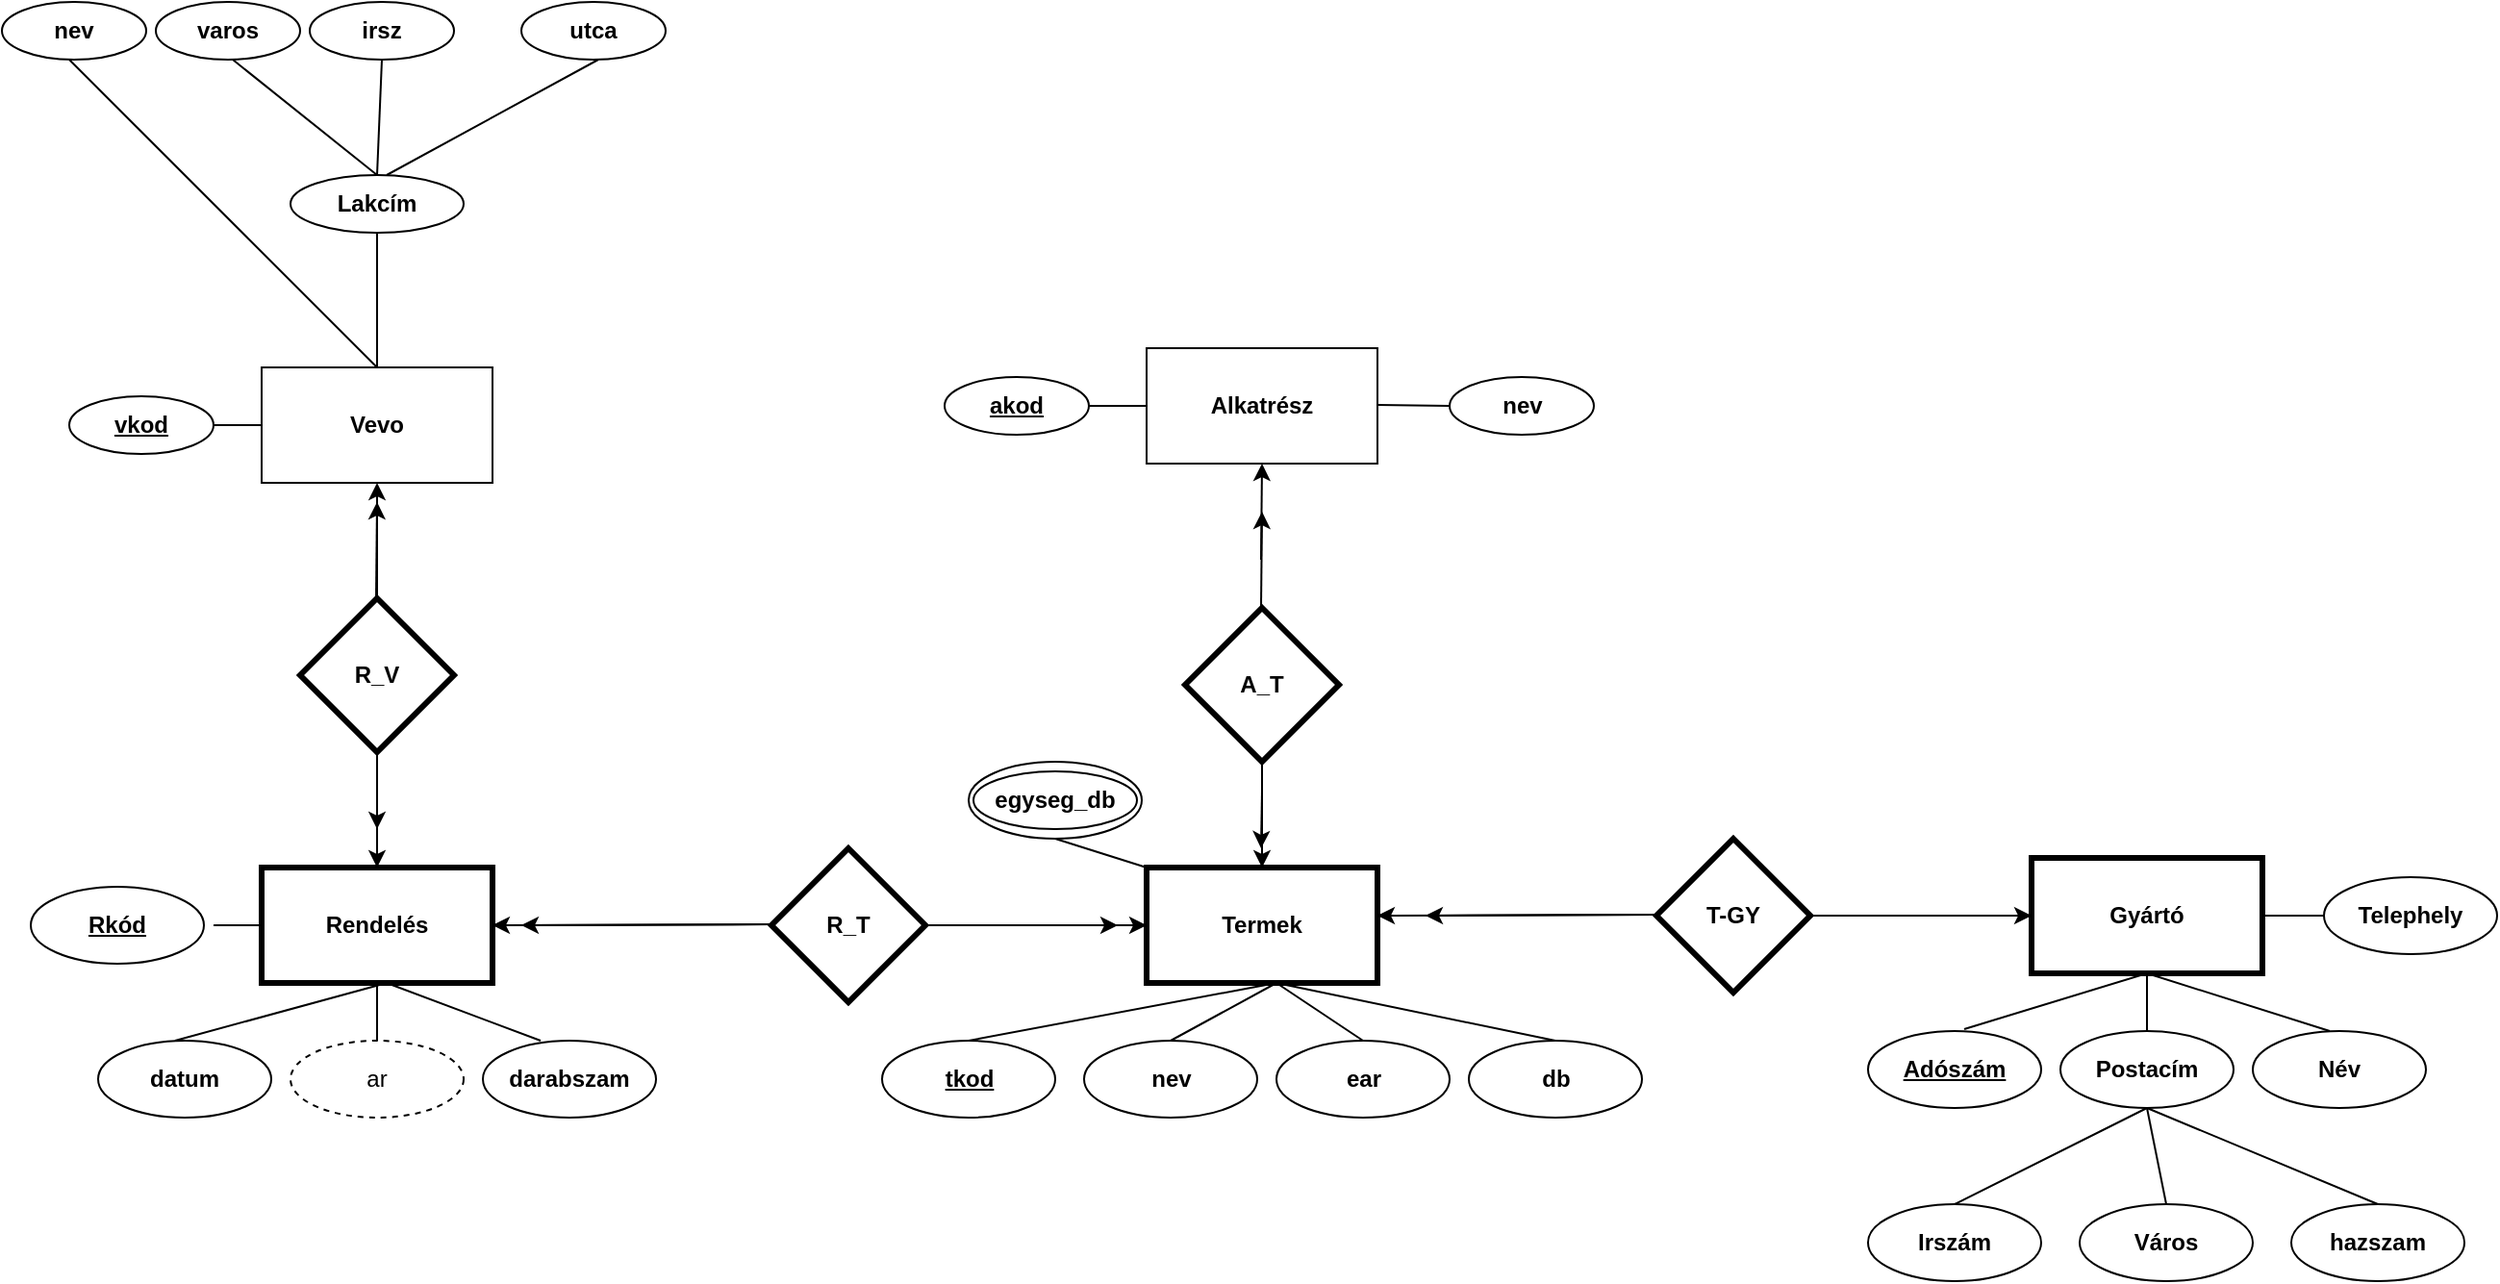 <mxfile version="26.1.0">
  <diagram name="1 oldal" id="6HJYkfweH2awvkiNCbvp">
    <mxGraphModel dx="1861" dy="1615" grid="1" gridSize="10" guides="1" tooltips="1" connect="1" arrows="1" fold="1" page="1" pageScale="1" pageWidth="827" pageHeight="1169" math="0" shadow="0">
      <root>
        <mxCell id="0" />
        <mxCell id="1" parent="0" />
        <mxCell id="C64Jrk6upL9wqdpvDmy1-1" value="&lt;b&gt;Rendelés&lt;/b&gt;" style="rounded=0;whiteSpace=wrap;strokeWidth=3;html=1;" parent="1" vertex="1">
          <mxGeometry x="125" y="190" width="120" height="60" as="geometry" />
        </mxCell>
        <mxCell id="C64Jrk6upL9wqdpvDmy1-3" value="&lt;b&gt;Termek&lt;/b&gt;" style="rounded=0;whiteSpace=wrap;strokeWidth=3;html=1;" parent="1" vertex="1">
          <mxGeometry x="585" y="190" width="120" height="60" as="geometry" />
        </mxCell>
        <mxCell id="C64Jrk6upL9wqdpvDmy1-4" value="&lt;b style=&quot;&quot;&gt;datum&lt;/b&gt;" style="ellipse;whiteSpace=wrap;html=1;" parent="1" vertex="1">
          <mxGeometry x="40" y="280" width="90" height="40" as="geometry" />
        </mxCell>
        <mxCell id="C64Jrk6upL9wqdpvDmy1-5" value="ar" style="ellipse;whiteSpace=wrap;html=1;dashed=1;" parent="1" vertex="1">
          <mxGeometry x="140" y="280" width="90" height="40" as="geometry" />
        </mxCell>
        <mxCell id="C64Jrk6upL9wqdpvDmy1-6" value="&lt;b&gt;darabszam&lt;/b&gt;" style="ellipse;whiteSpace=wrap;html=1;" parent="1" vertex="1">
          <mxGeometry x="240" y="280" width="90" height="40" as="geometry" />
        </mxCell>
        <mxCell id="C64Jrk6upL9wqdpvDmy1-7" value="" style="endArrow=none;html=1;rounded=0;" parent="1" edge="1">
          <mxGeometry width="50" height="50" relative="1" as="geometry">
            <mxPoint x="80" y="280" as="sourcePoint" />
            <mxPoint x="190" y="250" as="targetPoint" />
          </mxGeometry>
        </mxCell>
        <mxCell id="C64Jrk6upL9wqdpvDmy1-8" value="" style="endArrow=none;html=1;rounded=0;exitX=0.5;exitY=0;exitDx=0;exitDy=0;" parent="1" edge="1">
          <mxGeometry width="50" height="50" relative="1" as="geometry">
            <mxPoint x="270" y="280" as="sourcePoint" />
            <mxPoint x="190" y="250" as="targetPoint" />
          </mxGeometry>
        </mxCell>
        <mxCell id="C64Jrk6upL9wqdpvDmy1-9" value="" style="endArrow=none;html=1;rounded=0;entryX=0.5;entryY=1;entryDx=0;entryDy=0;exitX=0.5;exitY=0;exitDx=0;exitDy=0;" parent="1" source="C64Jrk6upL9wqdpvDmy1-5" target="C64Jrk6upL9wqdpvDmy1-1" edge="1">
          <mxGeometry width="50" height="50" relative="1" as="geometry">
            <mxPoint x="162.5" y="280" as="sourcePoint" />
            <mxPoint x="207.5" y="240" as="targetPoint" />
          </mxGeometry>
        </mxCell>
        <mxCell id="SZVWSAwwZCRuz0jDByGa-1" value="" style="endArrow=classic;html=1;rounded=0;entryX=0;entryY=0.5;entryDx=0;entryDy=0;" parent="1" target="C64Jrk6upL9wqdpvDmy1-3" edge="1">
          <mxGeometry width="50" height="50" relative="1" as="geometry">
            <mxPoint x="470" y="220" as="sourcePoint" />
            <mxPoint x="520" y="170" as="targetPoint" />
          </mxGeometry>
        </mxCell>
        <mxCell id="SZVWSAwwZCRuz0jDByGa-2" value="" style="endArrow=classic;html=1;rounded=0;" parent="1" edge="1">
          <mxGeometry width="50" height="50" relative="1" as="geometry">
            <mxPoint x="390" y="219.5" as="sourcePoint" />
            <mxPoint x="260" y="220" as="targetPoint" />
          </mxGeometry>
        </mxCell>
        <mxCell id="SZVWSAwwZCRuz0jDByGa-3" value="" style="endArrow=classic;html=1;rounded=0;entryX=1;entryY=0.5;entryDx=0;entryDy=0;" parent="1" target="C64Jrk6upL9wqdpvDmy1-1" edge="1">
          <mxGeometry width="50" height="50" relative="1" as="geometry">
            <mxPoint x="390" y="219.5" as="sourcePoint" />
            <mxPoint x="250" y="210" as="targetPoint" />
          </mxGeometry>
        </mxCell>
        <mxCell id="SZVWSAwwZCRuz0jDByGa-6" value="&lt;b&gt;R_T&lt;/b&gt;" style="shape=rhombus;whiteSpace=wrap;html=1;strokeWidth=3;" parent="1" vertex="1">
          <mxGeometry x="390" y="180" width="80" height="80" as="geometry" />
        </mxCell>
        <mxCell id="55Ll8s9f8AJblrSIZAg2-5" value="&lt;u&gt;&lt;b&gt;Rkód&lt;/b&gt;&lt;/u&gt;" style="ellipse;whiteSpace=wrap;html=1;" parent="1" vertex="1">
          <mxGeometry x="5" y="200" width="90" height="40" as="geometry" />
        </mxCell>
        <mxCell id="55Ll8s9f8AJblrSIZAg2-6" value="&lt;b&gt;R_V&lt;/b&gt;" style="shape=rhombus;whiteSpace=wrap;html=1;strokeWidth=3;" parent="1" vertex="1">
          <mxGeometry x="145" y="50" width="80" height="80" as="geometry" />
        </mxCell>
        <mxCell id="55Ll8s9f8AJblrSIZAg2-7" value="" style="endArrow=classic;html=1;rounded=0;exitX=0.5;exitY=1;exitDx=0;exitDy=0;entryX=0.5;entryY=0;entryDx=0;entryDy=0;" parent="1" source="55Ll8s9f8AJblrSIZAg2-6" target="C64Jrk6upL9wqdpvDmy1-1" edge="1">
          <mxGeometry width="50" height="50" relative="1" as="geometry">
            <mxPoint x="184.5" y="95" as="sourcePoint" />
            <mxPoint x="180" y="180" as="targetPoint" />
          </mxGeometry>
        </mxCell>
        <mxCell id="55Ll8s9f8AJblrSIZAg2-8" value="" style="endArrow=classic;html=1;rounded=0;exitX=0.5;exitY=1;exitDx=0;exitDy=0;" parent="1" source="55Ll8s9f8AJblrSIZAg2-6" edge="1">
          <mxGeometry width="50" height="50" relative="1" as="geometry">
            <mxPoint x="185" y="140" as="sourcePoint" />
            <mxPoint x="185" y="170" as="targetPoint" />
          </mxGeometry>
        </mxCell>
        <mxCell id="55Ll8s9f8AJblrSIZAg2-9" value="" style="endArrow=none;html=1;rounded=0;entryX=0;entryY=0.5;entryDx=0;entryDy=0;" parent="1" target="C64Jrk6upL9wqdpvDmy1-1" edge="1">
          <mxGeometry width="50" height="50" relative="1" as="geometry">
            <mxPoint x="100" y="220" as="sourcePoint" />
            <mxPoint x="150" y="170" as="targetPoint" />
          </mxGeometry>
        </mxCell>
        <mxCell id="55Ll8s9f8AJblrSIZAg2-11" value="&lt;b&gt;Vevo&lt;/b&gt;" style="rounded=0;whiteSpace=wrap;html=1;" parent="1" vertex="1">
          <mxGeometry x="125" y="-70" width="120" height="60" as="geometry" />
        </mxCell>
        <mxCell id="55Ll8s9f8AJblrSIZAg2-12" value="&lt;u&gt;&lt;b&gt;vkod&lt;/b&gt;&lt;/u&gt;" style="ellipse;whiteSpace=wrap;html=1;" parent="1" vertex="1">
          <mxGeometry x="25" y="-55" width="75" height="30" as="geometry" />
        </mxCell>
        <mxCell id="55Ll8s9f8AJblrSIZAg2-14" value="" style="endArrow=none;html=1;rounded=0;entryX=0;entryY=0.5;entryDx=0;entryDy=0;" parent="1" target="55Ll8s9f8AJblrSIZAg2-11" edge="1">
          <mxGeometry width="50" height="50" relative="1" as="geometry">
            <mxPoint x="100" y="-40" as="sourcePoint" />
            <mxPoint x="150" y="-90" as="targetPoint" />
          </mxGeometry>
        </mxCell>
        <mxCell id="55Ll8s9f8AJblrSIZAg2-16" value="" style="endArrow=classic;html=1;rounded=0;entryX=0.5;entryY=1;entryDx=0;entryDy=0;exitX=0.5;exitY=0;exitDx=0;exitDy=0;" parent="1" source="55Ll8s9f8AJblrSIZAg2-6" target="55Ll8s9f8AJblrSIZAg2-11" edge="1">
          <mxGeometry width="50" height="50" relative="1" as="geometry">
            <mxPoint x="180" y="50" as="sourcePoint" />
            <mxPoint x="230" as="targetPoint" />
          </mxGeometry>
        </mxCell>
        <mxCell id="55Ll8s9f8AJblrSIZAg2-18" value="" style="endArrow=classic;html=1;rounded=0;exitX=0.5;exitY=0;exitDx=0;exitDy=0;" parent="1" edge="1">
          <mxGeometry width="50" height="50" relative="1" as="geometry">
            <mxPoint x="184.5" y="50" as="sourcePoint" />
            <mxPoint x="185" as="targetPoint" />
          </mxGeometry>
        </mxCell>
        <mxCell id="55Ll8s9f8AJblrSIZAg2-22" value="&lt;b style=&quot;&quot;&gt;varos&lt;/b&gt;" style="ellipse;whiteSpace=wrap;html=1;" parent="1" vertex="1">
          <mxGeometry x="70" y="-260" width="75" height="30" as="geometry" />
        </mxCell>
        <mxCell id="55Ll8s9f8AJblrSIZAg2-23" value="&lt;b style=&quot;&quot;&gt;Lakcím&lt;/b&gt;" style="ellipse;whiteSpace=wrap;html=1;" parent="1" vertex="1">
          <mxGeometry x="140" y="-170" width="90" height="30" as="geometry" />
        </mxCell>
        <mxCell id="55Ll8s9f8AJblrSIZAg2-24" value="&lt;b style=&quot;&quot;&gt;utca&lt;/b&gt;" style="ellipse;whiteSpace=wrap;html=1;" parent="1" vertex="1">
          <mxGeometry x="260" y="-260" width="75" height="30" as="geometry" />
        </mxCell>
        <mxCell id="55Ll8s9f8AJblrSIZAg2-25" value="&lt;b style=&quot;&quot;&gt;irsz&lt;/b&gt;" style="ellipse;whiteSpace=wrap;html=1;" parent="1" vertex="1">
          <mxGeometry x="150" y="-260" width="75" height="30" as="geometry" />
        </mxCell>
        <mxCell id="55Ll8s9f8AJblrSIZAg2-27" value="&lt;b&gt;nev&lt;/b&gt;" style="ellipse;whiteSpace=wrap;html=1;" parent="1" vertex="1">
          <mxGeometry x="-10" y="-260" width="75" height="30" as="geometry" />
        </mxCell>
        <mxCell id="55Ll8s9f8AJblrSIZAg2-28" value="" style="endArrow=none;html=1;rounded=0;entryX=0.5;entryY=1;entryDx=0;entryDy=0;exitX=0.5;exitY=0;exitDx=0;exitDy=0;" parent="1" source="55Ll8s9f8AJblrSIZAg2-23" edge="1">
          <mxGeometry width="50" height="50" relative="1" as="geometry">
            <mxPoint x="122.5" y="-170" as="sourcePoint" />
            <mxPoint x="110" y="-230" as="targetPoint" />
          </mxGeometry>
        </mxCell>
        <mxCell id="55Ll8s9f8AJblrSIZAg2-29" value="" style="endArrow=none;html=1;rounded=0;" parent="1" edge="1">
          <mxGeometry width="50" height="50" relative="1" as="geometry">
            <mxPoint x="190" y="-170" as="sourcePoint" />
            <mxPoint x="300" y="-230" as="targetPoint" />
          </mxGeometry>
        </mxCell>
        <mxCell id="55Ll8s9f8AJblrSIZAg2-30" value="" style="endArrow=none;html=1;rounded=0;entryX=0.5;entryY=1;entryDx=0;entryDy=0;exitX=0.5;exitY=0;exitDx=0;exitDy=0;" parent="1" source="55Ll8s9f8AJblrSIZAg2-23" target="55Ll8s9f8AJblrSIZAg2-25" edge="1">
          <mxGeometry width="50" height="50" relative="1" as="geometry">
            <mxPoint x="180" y="-170" as="sourcePoint" />
            <mxPoint x="278" y="-230" as="targetPoint" />
          </mxGeometry>
        </mxCell>
        <mxCell id="55Ll8s9f8AJblrSIZAg2-31" value="" style="endArrow=none;html=1;rounded=0;entryX=0.5;entryY=1;entryDx=0;entryDy=0;exitX=0.5;exitY=0;exitDx=0;exitDy=0;" parent="1" source="55Ll8s9f8AJblrSIZAg2-11" target="55Ll8s9f8AJblrSIZAg2-23" edge="1">
          <mxGeometry width="50" height="50" relative="1" as="geometry">
            <mxPoint x="180" y="-70" as="sourcePoint" />
            <mxPoint x="230" y="-120" as="targetPoint" />
          </mxGeometry>
        </mxCell>
        <mxCell id="55Ll8s9f8AJblrSIZAg2-32" value="" style="endArrow=none;html=1;rounded=0;entryX=0.5;entryY=1;entryDx=0;entryDy=0;exitX=0.5;exitY=0;exitDx=0;exitDy=0;" parent="1" source="55Ll8s9f8AJblrSIZAg2-11" edge="1">
          <mxGeometry width="50" height="50" relative="1" as="geometry">
            <mxPoint x="180" y="-80" as="sourcePoint" />
            <mxPoint x="25" y="-230" as="targetPoint" />
          </mxGeometry>
        </mxCell>
        <mxCell id="55Ll8s9f8AJblrSIZAg2-33" value="" style="endArrow=classic;html=1;rounded=0;" parent="1" edge="1">
          <mxGeometry width="50" height="50" relative="1" as="geometry">
            <mxPoint x="470" y="220" as="sourcePoint" />
            <mxPoint x="570" y="220" as="targetPoint" />
          </mxGeometry>
        </mxCell>
        <mxCell id="55Ll8s9f8AJblrSIZAg2-34" value="&lt;b style=&quot;&quot;&gt;&lt;u&gt;tkod&lt;/u&gt;&lt;/b&gt;" style="ellipse;whiteSpace=wrap;html=1;" parent="1" vertex="1">
          <mxGeometry x="447.5" y="280" width="90" height="40" as="geometry" />
        </mxCell>
        <mxCell id="55Ll8s9f8AJblrSIZAg2-35" value="&lt;b&gt;nev&lt;/b&gt;" style="ellipse;whiteSpace=wrap;html=1;" parent="1" vertex="1">
          <mxGeometry x="552.5" y="280" width="90" height="40" as="geometry" />
        </mxCell>
        <mxCell id="55Ll8s9f8AJblrSIZAg2-36" value="&lt;b&gt;ear&lt;/b&gt;" style="ellipse;whiteSpace=wrap;html=1;" parent="1" vertex="1">
          <mxGeometry x="652.5" y="280" width="90" height="40" as="geometry" />
        </mxCell>
        <mxCell id="55Ll8s9f8AJblrSIZAg2-37" value="&lt;b&gt;db&lt;/b&gt;" style="ellipse;whiteSpace=wrap;html=1;" parent="1" vertex="1">
          <mxGeometry x="752.5" y="280" width="90" height="40" as="geometry" />
        </mxCell>
        <mxCell id="55Ll8s9f8AJblrSIZAg2-38" value="" style="endArrow=none;html=1;rounded=0;exitX=0.5;exitY=0;exitDx=0;exitDy=0;" parent="1" source="55Ll8s9f8AJblrSIZAg2-37" edge="1">
          <mxGeometry width="50" height="50" relative="1" as="geometry">
            <mxPoint x="732.5" y="280" as="sourcePoint" />
            <mxPoint x="652.5" y="250" as="targetPoint" />
          </mxGeometry>
        </mxCell>
        <mxCell id="55Ll8s9f8AJblrSIZAg2-39" value="" style="endArrow=none;html=1;rounded=0;exitX=0.5;exitY=0;exitDx=0;exitDy=0;" parent="1" source="55Ll8s9f8AJblrSIZAg2-34" edge="1">
          <mxGeometry width="50" height="50" relative="1" as="geometry">
            <mxPoint x="732.5" y="280" as="sourcePoint" />
            <mxPoint x="652.5" y="250" as="targetPoint" />
          </mxGeometry>
        </mxCell>
        <mxCell id="55Ll8s9f8AJblrSIZAg2-40" value="" style="endArrow=none;html=1;rounded=0;exitX=0.5;exitY=0;exitDx=0;exitDy=0;" parent="1" source="55Ll8s9f8AJblrSIZAg2-35" edge="1">
          <mxGeometry width="50" height="50" relative="1" as="geometry">
            <mxPoint x="732.5" y="280" as="sourcePoint" />
            <mxPoint x="652.5" y="250" as="targetPoint" />
          </mxGeometry>
        </mxCell>
        <mxCell id="55Ll8s9f8AJblrSIZAg2-41" value="" style="endArrow=none;html=1;rounded=0;exitX=0.5;exitY=0;exitDx=0;exitDy=0;" parent="1" source="55Ll8s9f8AJblrSIZAg2-36" edge="1">
          <mxGeometry width="50" height="50" relative="1" as="geometry">
            <mxPoint x="732.5" y="280" as="sourcePoint" />
            <mxPoint x="652.5" y="250" as="targetPoint" />
          </mxGeometry>
        </mxCell>
        <mxCell id="55Ll8s9f8AJblrSIZAg2-42" value="&lt;b style=&quot;&quot;&gt;&lt;u&gt;tkod&lt;/u&gt;&lt;/b&gt;" style="ellipse;whiteSpace=wrap;html=1;" parent="1" vertex="1">
          <mxGeometry x="492.5" y="135" width="90" height="40" as="geometry" />
        </mxCell>
        <mxCell id="55Ll8s9f8AJblrSIZAg2-43" value="&lt;b&gt;egyseg_db&lt;/b&gt;" style="ellipse;whiteSpace=wrap;html=1;" parent="1" vertex="1">
          <mxGeometry x="495" y="140" width="85" height="30" as="geometry" />
        </mxCell>
        <mxCell id="55Ll8s9f8AJblrSIZAg2-44" value="" style="endArrow=none;html=1;rounded=0;exitX=0.5;exitY=1;exitDx=0;exitDy=0;entryX=0;entryY=0;entryDx=0;entryDy=0;" parent="1" source="55Ll8s9f8AJblrSIZAg2-42" target="C64Jrk6upL9wqdpvDmy1-3" edge="1">
          <mxGeometry width="50" height="50" relative="1" as="geometry">
            <mxPoint x="570.25" y="170" as="sourcePoint" />
            <mxPoint x="624.75" y="140" as="targetPoint" />
          </mxGeometry>
        </mxCell>
        <mxCell id="55Ll8s9f8AJblrSIZAg2-45" value="&lt;b&gt;A_T&lt;/b&gt;" style="shape=rhombus;whiteSpace=wrap;html=1;strokeWidth=3;" parent="1" vertex="1">
          <mxGeometry x="605" y="55" width="80" height="80" as="geometry" />
        </mxCell>
        <mxCell id="55Ll8s9f8AJblrSIZAg2-46" value="" style="endArrow=classic;html=1;rounded=0;exitX=0.5;exitY=1;exitDx=0;exitDy=0;" parent="1" source="55Ll8s9f8AJblrSIZAg2-45" edge="1">
          <mxGeometry width="50" height="50" relative="1" as="geometry">
            <mxPoint x="645" y="160" as="sourcePoint" />
            <mxPoint x="645" y="190" as="targetPoint" />
          </mxGeometry>
        </mxCell>
        <mxCell id="55Ll8s9f8AJblrSIZAg2-47" value="" style="endArrow=classic;html=1;rounded=0;exitX=0.5;exitY=0;exitDx=0;exitDy=0;" parent="1" edge="1">
          <mxGeometry width="50" height="50" relative="1" as="geometry">
            <mxPoint x="644.5" y="55" as="sourcePoint" />
            <mxPoint x="645" y="5" as="targetPoint" />
          </mxGeometry>
        </mxCell>
        <mxCell id="55Ll8s9f8AJblrSIZAg2-48" value="" style="endArrow=classic;html=1;rounded=0;exitX=0.5;exitY=0;exitDx=0;exitDy=0;" parent="1" edge="1">
          <mxGeometry width="50" height="50" relative="1" as="geometry">
            <mxPoint x="644.5" y="30" as="sourcePoint" />
            <mxPoint x="645" y="-20" as="targetPoint" />
          </mxGeometry>
        </mxCell>
        <mxCell id="55Ll8s9f8AJblrSIZAg2-49" value="" style="endArrow=classic;html=1;rounded=0;" parent="1" edge="1">
          <mxGeometry width="50" height="50" relative="1" as="geometry">
            <mxPoint x="645" y="150" as="sourcePoint" />
            <mxPoint x="644.5" y="180" as="targetPoint" />
          </mxGeometry>
        </mxCell>
        <mxCell id="55Ll8s9f8AJblrSIZAg2-51" value="&lt;b&gt;Alkatrész&lt;/b&gt;" style="rounded=0;whiteSpace=wrap;html=1;" parent="1" vertex="1">
          <mxGeometry x="585" y="-80" width="120" height="60" as="geometry" />
        </mxCell>
        <mxCell id="55Ll8s9f8AJblrSIZAg2-54" value="&lt;b style=&quot;&quot;&gt;nev&lt;/b&gt;" style="ellipse;whiteSpace=wrap;html=1;" parent="1" vertex="1">
          <mxGeometry x="742.5" y="-65" width="75" height="30" as="geometry" />
        </mxCell>
        <mxCell id="55Ll8s9f8AJblrSIZAg2-55" value="&lt;u&gt;&lt;b&gt;akod&lt;/b&gt;&lt;/u&gt;" style="ellipse;whiteSpace=wrap;html=1;" parent="1" vertex="1">
          <mxGeometry x="480" y="-65" width="75" height="30" as="geometry" />
        </mxCell>
        <mxCell id="55Ll8s9f8AJblrSIZAg2-59" value="" style="endArrow=none;html=1;rounded=0;entryX=0;entryY=0.5;entryDx=0;entryDy=0;" parent="1" target="55Ll8s9f8AJblrSIZAg2-51" edge="1">
          <mxGeometry width="50" height="50" relative="1" as="geometry">
            <mxPoint x="555" y="-50" as="sourcePoint" />
            <mxPoint x="605" y="-100" as="targetPoint" />
          </mxGeometry>
        </mxCell>
        <mxCell id="55Ll8s9f8AJblrSIZAg2-60" value="" style="endArrow=none;html=1;rounded=0;entryX=0;entryY=0.5;entryDx=0;entryDy=0;" parent="1" target="55Ll8s9f8AJblrSIZAg2-54" edge="1">
          <mxGeometry width="50" height="50" relative="1" as="geometry">
            <mxPoint x="705" y="-50.5" as="sourcePoint" />
            <mxPoint x="730" y="-50" as="targetPoint" />
          </mxGeometry>
        </mxCell>
        <mxCell id="DQzBpfYkubBDreRlYwGg-1" value="&lt;b&gt;Gyártó&lt;/b&gt;" style="rounded=0;whiteSpace=wrap;strokeWidth=3;html=1;" vertex="1" parent="1">
          <mxGeometry x="1045" y="185" width="120" height="60" as="geometry" />
        </mxCell>
        <mxCell id="DQzBpfYkubBDreRlYwGg-2" value="&lt;b&gt;Név&lt;/b&gt;" style="ellipse;whiteSpace=wrap;html=1;" vertex="1" parent="1">
          <mxGeometry x="1160" y="275" width="90" height="40" as="geometry" />
        </mxCell>
        <mxCell id="DQzBpfYkubBDreRlYwGg-3" value="&lt;b&gt;Postacím&lt;/b&gt;" style="ellipse;whiteSpace=wrap;html=1;" vertex="1" parent="1">
          <mxGeometry x="1060" y="275" width="90" height="40" as="geometry" />
        </mxCell>
        <mxCell id="DQzBpfYkubBDreRlYwGg-4" value="&lt;b&gt;&lt;u&gt;Adószám&lt;/u&gt;&lt;/b&gt;" style="ellipse;whiteSpace=wrap;html=1;" vertex="1" parent="1">
          <mxGeometry x="960" y="275" width="90" height="40" as="geometry" />
        </mxCell>
        <mxCell id="DQzBpfYkubBDreRlYwGg-5" value="" style="endArrow=none;html=1;rounded=0;entryX=0.5;entryY=1;entryDx=0;entryDy=0;exitX=0.5;exitY=0;exitDx=0;exitDy=0;" edge="1" parent="1" source="DQzBpfYkubBDreRlYwGg-14" target="DQzBpfYkubBDreRlYwGg-3">
          <mxGeometry width="50" height="50" relative="1" as="geometry">
            <mxPoint x="1110" y="355" as="sourcePoint" />
            <mxPoint x="1100" y="315" as="targetPoint" />
          </mxGeometry>
        </mxCell>
        <mxCell id="DQzBpfYkubBDreRlYwGg-6" value="" style="endArrow=none;html=1;rounded=0;entryX=0.5;entryY=1;entryDx=0;entryDy=0;exitX=0.5;exitY=0;exitDx=0;exitDy=0;" edge="1" parent="1" source="DQzBpfYkubBDreRlYwGg-13" target="DQzBpfYkubBDreRlYwGg-3">
          <mxGeometry width="50" height="50" relative="1" as="geometry">
            <mxPoint x="1050" y="365" as="sourcePoint" />
            <mxPoint x="1090" y="315" as="targetPoint" />
          </mxGeometry>
        </mxCell>
        <mxCell id="DQzBpfYkubBDreRlYwGg-7" value="" style="endArrow=none;html=1;rounded=0;entryX=0.5;entryY=1;entryDx=0;entryDy=0;" edge="1" parent="1" target="DQzBpfYkubBDreRlYwGg-1">
          <mxGeometry width="50" height="50" relative="1" as="geometry">
            <mxPoint x="1200" y="275" as="sourcePoint" />
            <mxPoint x="1100" y="245" as="targetPoint" />
          </mxGeometry>
        </mxCell>
        <mxCell id="DQzBpfYkubBDreRlYwGg-8" value="" style="endArrow=none;html=1;rounded=0;entryX=0.5;entryY=1;entryDx=0;entryDy=0;exitX=0.5;exitY=0;exitDx=0;exitDy=0;" edge="1" parent="1" source="DQzBpfYkubBDreRlYwGg-3" target="DQzBpfYkubBDreRlYwGg-1">
          <mxGeometry width="50" height="50" relative="1" as="geometry">
            <mxPoint x="1180" y="275" as="sourcePoint" />
            <mxPoint x="1080" y="245" as="targetPoint" />
          </mxGeometry>
        </mxCell>
        <mxCell id="DQzBpfYkubBDreRlYwGg-9" value="" style="endArrow=none;html=1;rounded=0;entryX=0.5;entryY=1;entryDx=0;entryDy=0;" edge="1" parent="1" target="DQzBpfYkubBDreRlYwGg-1">
          <mxGeometry width="50" height="50" relative="1" as="geometry">
            <mxPoint x="1010" y="274" as="sourcePoint" />
            <mxPoint x="1080" y="274" as="targetPoint" />
          </mxGeometry>
        </mxCell>
        <mxCell id="DQzBpfYkubBDreRlYwGg-10" value="" style="endArrow=none;html=1;rounded=0;entryX=0.5;entryY=1;entryDx=0;entryDy=0;" edge="1" parent="1">
          <mxGeometry width="50" height="50" relative="1" as="geometry">
            <mxPoint x="1200" y="215" as="sourcePoint" />
            <mxPoint x="1165" y="215" as="targetPoint" />
          </mxGeometry>
        </mxCell>
        <mxCell id="DQzBpfYkubBDreRlYwGg-11" value="&lt;b&gt;Telephely&lt;/b&gt;" style="ellipse;whiteSpace=wrap;html=1;" vertex="1" parent="1">
          <mxGeometry x="1197" y="195" width="90" height="40" as="geometry" />
        </mxCell>
        <mxCell id="DQzBpfYkubBDreRlYwGg-12" value="" style="endArrow=none;html=1;rounded=0;entryX=0.5;entryY=1;entryDx=0;entryDy=0;exitX=0.5;exitY=0;exitDx=0;exitDy=0;" edge="1" parent="1" source="DQzBpfYkubBDreRlYwGg-15" target="DQzBpfYkubBDreRlYwGg-3">
          <mxGeometry width="50" height="50" relative="1" as="geometry">
            <mxPoint x="1190" y="355" as="sourcePoint" />
            <mxPoint x="1130" y="325" as="targetPoint" />
          </mxGeometry>
        </mxCell>
        <mxCell id="DQzBpfYkubBDreRlYwGg-13" value="&lt;b&gt;Irszám&lt;/b&gt;" style="ellipse;whiteSpace=wrap;html=1;" vertex="1" parent="1">
          <mxGeometry x="960" y="365" width="90" height="40" as="geometry" />
        </mxCell>
        <mxCell id="DQzBpfYkubBDreRlYwGg-14" value="&lt;b&gt;Város&lt;/b&gt;" style="ellipse;whiteSpace=wrap;html=1;" vertex="1" parent="1">
          <mxGeometry x="1070" y="365" width="90" height="40" as="geometry" />
        </mxCell>
        <mxCell id="DQzBpfYkubBDreRlYwGg-15" value="&lt;b&gt;hazszam&lt;/b&gt;" style="ellipse;whiteSpace=wrap;html=1;" vertex="1" parent="1">
          <mxGeometry x="1180" y="365" width="90" height="40" as="geometry" />
        </mxCell>
        <mxCell id="DQzBpfYkubBDreRlYwGg-16" value="" style="endArrow=classic;html=1;rounded=0;entryX=0;entryY=0.5;entryDx=0;entryDy=0;" edge="1" parent="1" target="DQzBpfYkubBDreRlYwGg-1">
          <mxGeometry width="50" height="50" relative="1" as="geometry">
            <mxPoint x="930" y="215" as="sourcePoint" />
            <mxPoint x="980" y="165" as="targetPoint" />
          </mxGeometry>
        </mxCell>
        <mxCell id="DQzBpfYkubBDreRlYwGg-17" value="" style="endArrow=classic;html=1;rounded=0;entryX=1;entryY=0.5;entryDx=0;entryDy=0;" edge="1" parent="1">
          <mxGeometry width="50" height="50" relative="1" as="geometry">
            <mxPoint x="850" y="214.5" as="sourcePoint" />
            <mxPoint x="705" y="215" as="targetPoint" />
          </mxGeometry>
        </mxCell>
        <mxCell id="DQzBpfYkubBDreRlYwGg-18" value="&lt;b&gt;T-GY&lt;/b&gt;" style="shape=rhombus;whiteSpace=wrap;html=1;strokeWidth=3;" vertex="1" parent="1">
          <mxGeometry x="850" y="175" width="80" height="80" as="geometry" />
        </mxCell>
        <mxCell id="DQzBpfYkubBDreRlYwGg-22" value="" style="endArrow=classic;html=1;rounded=0;" edge="1" parent="1">
          <mxGeometry width="50" height="50" relative="1" as="geometry">
            <mxPoint x="850" y="214.5" as="sourcePoint" />
            <mxPoint x="730" y="215" as="targetPoint" />
          </mxGeometry>
        </mxCell>
      </root>
    </mxGraphModel>
  </diagram>
</mxfile>
